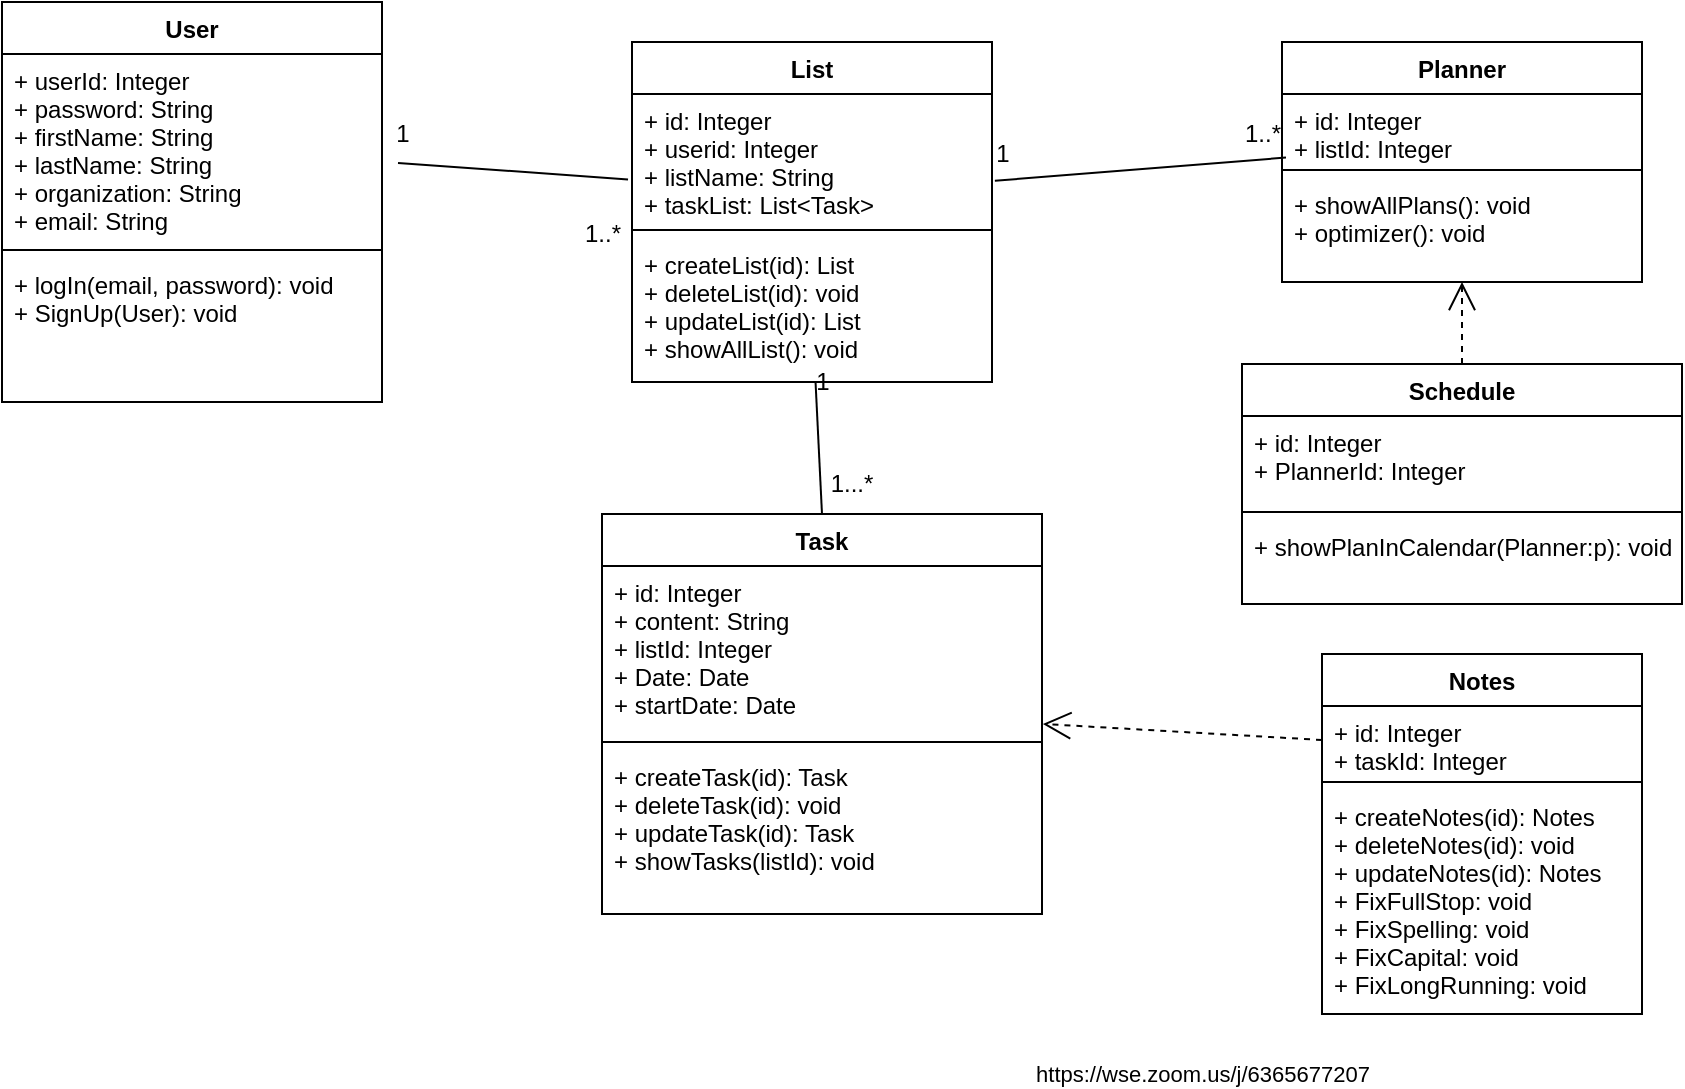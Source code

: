 <mxfile version="15.7.1" type="onedrive"><diagram id="UgKe9eE1gbJCxGa5Hhhg" name="Page-1"><mxGraphModel dx="1888" dy="2747" grid="1" gridSize="10" guides="1" tooltips="1" connect="1" arrows="1" fold="1" page="1" pageScale="1" pageWidth="850" pageHeight="1100" math="0" shadow="0"><root><mxCell id="0"/><mxCell id="1" parent="0"/><mxCell id="30rRAQiKWTvd2oFYCDDy-1" value="User" style="swimlane;fontStyle=1;align=center;verticalAlign=top;childLayout=stackLayout;horizontal=1;startSize=26;horizontalStack=0;resizeParent=1;resizeParentMax=0;resizeLast=0;collapsible=1;marginBottom=0;hachureGap=4;pointerEvents=0;" parent="1" vertex="1"><mxGeometry x="-130" y="-1246" width="190" height="200" as="geometry"/></mxCell><mxCell id="30rRAQiKWTvd2oFYCDDy-2" value="+ userId: Integer&#10;+ password: String&#10;+ firstName: String&#10;+ lastName: String&#10;+ organization: String&#10;+ email: String" style="text;strokeColor=none;fillColor=none;align=left;verticalAlign=top;spacingLeft=4;spacingRight=4;overflow=hidden;rotatable=0;points=[[0,0.5],[1,0.5]];portConstraint=eastwest;" parent="30rRAQiKWTvd2oFYCDDy-1" vertex="1"><mxGeometry y="26" width="190" height="94" as="geometry"/></mxCell><mxCell id="30rRAQiKWTvd2oFYCDDy-3" value="" style="line;strokeWidth=1;fillColor=none;align=left;verticalAlign=middle;spacingTop=-1;spacingLeft=3;spacingRight=3;rotatable=0;labelPosition=right;points=[];portConstraint=eastwest;" parent="30rRAQiKWTvd2oFYCDDy-1" vertex="1"><mxGeometry y="120" width="190" height="8" as="geometry"/></mxCell><mxCell id="30rRAQiKWTvd2oFYCDDy-4" value="+ logIn(email, password): void&#10;+ SignUp(User): void" style="text;strokeColor=none;fillColor=none;align=left;verticalAlign=top;spacingLeft=4;spacingRight=4;overflow=hidden;rotatable=0;points=[[0,0.5],[1,0.5]];portConstraint=eastwest;" parent="30rRAQiKWTvd2oFYCDDy-1" vertex="1"><mxGeometry y="128" width="190" height="72" as="geometry"/></mxCell><mxCell id="30rRAQiKWTvd2oFYCDDy-5" value="List" style="swimlane;fontStyle=1;align=center;verticalAlign=top;childLayout=stackLayout;horizontal=1;startSize=26;horizontalStack=0;resizeParent=1;resizeParentMax=0;resizeLast=0;collapsible=1;marginBottom=0;hachureGap=4;pointerEvents=0;" parent="1" vertex="1"><mxGeometry x="185" y="-1226" width="180" height="170" as="geometry"/></mxCell><mxCell id="30rRAQiKWTvd2oFYCDDy-6" value="+ id: Integer&#10;+ userid: Integer&#10;+ listName: String&#10;+ taskList: List&lt;Task&gt;" style="text;strokeColor=none;fillColor=none;align=left;verticalAlign=top;spacingLeft=4;spacingRight=4;overflow=hidden;rotatable=0;points=[[0,0.5],[1,0.5]];portConstraint=eastwest;" parent="30rRAQiKWTvd2oFYCDDy-5" vertex="1"><mxGeometry y="26" width="180" height="64" as="geometry"/></mxCell><mxCell id="30rRAQiKWTvd2oFYCDDy-7" value="" style="line;strokeWidth=1;fillColor=none;align=left;verticalAlign=middle;spacingTop=-1;spacingLeft=3;spacingRight=3;rotatable=0;labelPosition=right;points=[];portConstraint=eastwest;" parent="30rRAQiKWTvd2oFYCDDy-5" vertex="1"><mxGeometry y="90" width="180" height="8" as="geometry"/></mxCell><mxCell id="30rRAQiKWTvd2oFYCDDy-8" value="+ createList(id): List&#10;+ deleteList(id): void&#10;+ updateList(id): List&#10;+ showAllList(): void&#10;" style="text;strokeColor=none;fillColor=none;align=left;verticalAlign=top;spacingLeft=4;spacingRight=4;overflow=hidden;rotatable=0;points=[[0,0.5],[1,0.5]];portConstraint=eastwest;" parent="30rRAQiKWTvd2oFYCDDy-5" vertex="1"><mxGeometry y="98" width="180" height="72" as="geometry"/></mxCell><mxCell id="30rRAQiKWTvd2oFYCDDy-9" value="" style="endArrow=none;html=1;startSize=14;endSize=14;sourcePerimeterSpacing=8;targetPerimeterSpacing=8;entryX=-0.011;entryY=0.668;entryDx=0;entryDy=0;entryPerimeter=0;" parent="1" source="30rRAQiKWTvd2oFYCDDy-2" target="30rRAQiKWTvd2oFYCDDy-6" edge="1"><mxGeometry width="50" height="50" relative="1" as="geometry"><mxPoint x="120" y="-990" as="sourcePoint"/><mxPoint x="170" y="-1040" as="targetPoint"/></mxGeometry></mxCell><mxCell id="30rRAQiKWTvd2oFYCDDy-10" value="1" style="text;html=1;align=center;verticalAlign=middle;resizable=0;points=[];autosize=1;strokeColor=none;fillColor=none;" parent="1" vertex="1"><mxGeometry x="60" y="-1190" width="20" height="20" as="geometry"/></mxCell><mxCell id="30rRAQiKWTvd2oFYCDDy-11" value="1..*" style="text;html=1;align=center;verticalAlign=middle;resizable=0;points=[];autosize=1;strokeColor=none;fillColor=none;" parent="1" vertex="1"><mxGeometry x="155" y="-1140" width="30" height="20" as="geometry"/></mxCell><mxCell id="30rRAQiKWTvd2oFYCDDy-16" value="Task" style="swimlane;fontStyle=1;align=center;verticalAlign=top;childLayout=stackLayout;horizontal=1;startSize=26;horizontalStack=0;resizeParent=1;resizeParentMax=0;resizeLast=0;collapsible=1;marginBottom=0;hachureGap=4;pointerEvents=0;" parent="1" vertex="1"><mxGeometry x="170" y="-990" width="220" height="200" as="geometry"/></mxCell><mxCell id="30rRAQiKWTvd2oFYCDDy-17" value="+ id: Integer&#10;+ content: String&#10;+ listId: Integer&#10;+ Date: Date&#10;+ startDate: Date&#10;" style="text;strokeColor=none;fillColor=none;align=left;verticalAlign=top;spacingLeft=4;spacingRight=4;overflow=hidden;rotatable=0;points=[[0,0.5],[1,0.5]];portConstraint=eastwest;" parent="30rRAQiKWTvd2oFYCDDy-16" vertex="1"><mxGeometry y="26" width="220" height="84" as="geometry"/></mxCell><mxCell id="30rRAQiKWTvd2oFYCDDy-18" value="" style="line;strokeWidth=1;fillColor=none;align=left;verticalAlign=middle;spacingTop=-1;spacingLeft=3;spacingRight=3;rotatable=0;labelPosition=right;points=[];portConstraint=eastwest;" parent="30rRAQiKWTvd2oFYCDDy-16" vertex="1"><mxGeometry y="110" width="220" height="8" as="geometry"/></mxCell><mxCell id="30rRAQiKWTvd2oFYCDDy-19" value="+ createTask(id): Task&#10;+ deleteTask(id): void&#10;+ updateTask(id): Task&#10;+ showTasks(listId): void&#10;" style="text;strokeColor=none;fillColor=none;align=left;verticalAlign=top;spacingLeft=4;spacingRight=4;overflow=hidden;rotatable=0;points=[[0,0.5],[1,0.5]];portConstraint=eastwest;" parent="30rRAQiKWTvd2oFYCDDy-16" vertex="1"><mxGeometry y="118" width="220" height="82" as="geometry"/></mxCell><mxCell id="30rRAQiKWTvd2oFYCDDy-28" value="Schedule" style="swimlane;fontStyle=1;align=center;verticalAlign=top;childLayout=stackLayout;horizontal=1;startSize=26;horizontalStack=0;resizeParent=1;resizeParentMax=0;resizeLast=0;collapsible=1;marginBottom=0;hachureGap=4;pointerEvents=0;" parent="1" vertex="1"><mxGeometry x="490" y="-1065" width="220" height="120" as="geometry"/></mxCell><mxCell id="30rRAQiKWTvd2oFYCDDy-29" value="+ id: Integer&#10;+ PlannerId: Integer" style="text;strokeColor=none;fillColor=none;align=left;verticalAlign=top;spacingLeft=4;spacingRight=4;overflow=hidden;rotatable=0;points=[[0,0.5],[1,0.5]];portConstraint=eastwest;" parent="30rRAQiKWTvd2oFYCDDy-28" vertex="1"><mxGeometry y="26" width="220" height="44" as="geometry"/></mxCell><mxCell id="30rRAQiKWTvd2oFYCDDy-30" value="" style="line;strokeWidth=1;fillColor=none;align=left;verticalAlign=middle;spacingTop=-1;spacingLeft=3;spacingRight=3;rotatable=0;labelPosition=right;points=[];portConstraint=eastwest;" parent="30rRAQiKWTvd2oFYCDDy-28" vertex="1"><mxGeometry y="70" width="220" height="8" as="geometry"/></mxCell><mxCell id="30rRAQiKWTvd2oFYCDDy-31" value="+ showPlanInCalendar(Planner:p): void " style="text;strokeColor=none;fillColor=none;align=left;verticalAlign=top;spacingLeft=4;spacingRight=4;overflow=hidden;rotatable=0;points=[[0,0.5],[1,0.5]];portConstraint=eastwest;" parent="30rRAQiKWTvd2oFYCDDy-28" vertex="1"><mxGeometry y="78" width="220" height="42" as="geometry"/></mxCell><mxCell id="30rRAQiKWTvd2oFYCDDy-32" value="Notes" style="swimlane;fontStyle=1;align=center;verticalAlign=top;childLayout=stackLayout;horizontal=1;startSize=26;horizontalStack=0;resizeParent=1;resizeParentMax=0;resizeLast=0;collapsible=1;marginBottom=0;hachureGap=4;pointerEvents=0;" parent="1" vertex="1"><mxGeometry x="530" y="-920" width="160" height="180" as="geometry"/></mxCell><mxCell id="30rRAQiKWTvd2oFYCDDy-33" value="+ id: Integer&#10;+ taskId: Integer" style="text;strokeColor=none;fillColor=none;align=left;verticalAlign=top;spacingLeft=4;spacingRight=4;overflow=hidden;rotatable=0;points=[[0,0.5],[1,0.5]];portConstraint=eastwest;" parent="30rRAQiKWTvd2oFYCDDy-32" vertex="1"><mxGeometry y="26" width="160" height="34" as="geometry"/></mxCell><mxCell id="30rRAQiKWTvd2oFYCDDy-34" value="" style="line;strokeWidth=1;fillColor=none;align=left;verticalAlign=middle;spacingTop=-1;spacingLeft=3;spacingRight=3;rotatable=0;labelPosition=right;points=[];portConstraint=eastwest;" parent="30rRAQiKWTvd2oFYCDDy-32" vertex="1"><mxGeometry y="60" width="160" height="8" as="geometry"/></mxCell><mxCell id="30rRAQiKWTvd2oFYCDDy-35" value="+ createNotes(id): Notes&#10;+ deleteNotes(id): void&#10;+ updateNotes(id): Notes&#10;+ FixFullStop: void&#10;+ FixSpelling: void&#10;+ FixCapital: void&#10;+ FixLongRunning: void" style="text;strokeColor=none;fillColor=none;align=left;verticalAlign=top;spacingLeft=4;spacingRight=4;overflow=hidden;rotatable=0;points=[[0,0.5],[1,0.5]];portConstraint=eastwest;" parent="30rRAQiKWTvd2oFYCDDy-32" vertex="1"><mxGeometry y="68" width="160" height="112" as="geometry"/></mxCell><mxCell id="30rRAQiKWTvd2oFYCDDy-36" value="Planner" style="swimlane;fontStyle=1;align=center;verticalAlign=top;childLayout=stackLayout;horizontal=1;startSize=26;horizontalStack=0;resizeParent=1;resizeParentMax=0;resizeLast=0;collapsible=1;marginBottom=0;hachureGap=4;pointerEvents=0;" parent="1" vertex="1"><mxGeometry x="510" y="-1226" width="180" height="120" as="geometry"/></mxCell><mxCell id="30rRAQiKWTvd2oFYCDDy-37" value="+ id: Integer&#10;+ listId: Integer" style="text;strokeColor=none;fillColor=none;align=left;verticalAlign=top;spacingLeft=4;spacingRight=4;overflow=hidden;rotatable=0;points=[[0,0.5],[1,0.5]];portConstraint=eastwest;" parent="30rRAQiKWTvd2oFYCDDy-36" vertex="1"><mxGeometry y="26" width="180" height="34" as="geometry"/></mxCell><mxCell id="30rRAQiKWTvd2oFYCDDy-38" value="" style="line;strokeWidth=1;fillColor=none;align=left;verticalAlign=middle;spacingTop=-1;spacingLeft=3;spacingRight=3;rotatable=0;labelPosition=right;points=[];portConstraint=eastwest;" parent="30rRAQiKWTvd2oFYCDDy-36" vertex="1"><mxGeometry y="60" width="180" height="8" as="geometry"/></mxCell><mxCell id="30rRAQiKWTvd2oFYCDDy-39" value="+ showAllPlans(): void&#10;+ optimizer(): void" style="text;strokeColor=none;fillColor=none;align=left;verticalAlign=top;spacingLeft=4;spacingRight=4;overflow=hidden;rotatable=0;points=[[0,0.5],[1,0.5]];portConstraint=eastwest;" parent="30rRAQiKWTvd2oFYCDDy-36" vertex="1"><mxGeometry y="68" width="180" height="52" as="geometry"/></mxCell><mxCell id="kgrpsN7jtu3erg_4io90-1" value="" style="endArrow=none;html=1;rounded=0;exitX=0.5;exitY=0;exitDx=0;exitDy=0;" parent="1" source="30rRAQiKWTvd2oFYCDDy-16" target="30rRAQiKWTvd2oFYCDDy-8" edge="1"><mxGeometry width="50" height="50" relative="1" as="geometry"><mxPoint x="260" y="-990" as="sourcePoint"/><mxPoint x="310" y="-1040" as="targetPoint"/></mxGeometry></mxCell><mxCell id="kgrpsN7jtu3erg_4io90-2" value="1" style="text;html=1;align=center;verticalAlign=middle;resizable=0;points=[];autosize=1;strokeColor=none;fillColor=none;" parent="1" vertex="1"><mxGeometry x="270" y="-1066" width="20" height="20" as="geometry"/></mxCell><mxCell id="kgrpsN7jtu3erg_4io90-3" value="1...*" style="text;html=1;strokeColor=none;fillColor=none;align=center;verticalAlign=middle;whiteSpace=wrap;rounded=0;" parent="1" vertex="1"><mxGeometry x="280" y="-1020" width="30" height="30" as="geometry"/></mxCell><UserObject label="https://wse.zoom.us/j/6365677207" link="https://wse.zoom.us/j/6365677207" id="kgrpsN7jtu3erg_4io90-4"><mxCell style="endArrow=open;endSize=12;dashed=1;html=1;rounded=0;entryX=1.002;entryY=0.94;entryDx=0;entryDy=0;entryPerimeter=0;exitX=0;exitY=0.5;exitDx=0;exitDy=0;" parent="1" source="30rRAQiKWTvd2oFYCDDy-33" target="30rRAQiKWTvd2oFYCDDy-17" edge="1"><mxGeometry x="-0.28" y="170" width="160" relative="1" as="geometry"><mxPoint x="370" y="-930" as="sourcePoint"/><mxPoint x="530" y="-930" as="targetPoint"/><mxPoint as="offset"/></mxGeometry></mxCell></UserObject><mxCell id="kgrpsN7jtu3erg_4io90-7" value="" style="endArrow=open;endSize=12;dashed=1;html=1;rounded=0;exitX=0.5;exitY=0;exitDx=0;exitDy=0;" parent="1" source="30rRAQiKWTvd2oFYCDDy-28" target="30rRAQiKWTvd2oFYCDDy-39" edge="1"><mxGeometry x="-0.733" y="-132" width="160" relative="1" as="geometry"><mxPoint x="280" y="-1020" as="sourcePoint"/><mxPoint x="440" y="-1020" as="targetPoint"/><mxPoint as="offset"/></mxGeometry></mxCell><mxCell id="kgrpsN7jtu3erg_4io90-8" value="" style="endArrow=none;html=1;rounded=0;exitX=1.008;exitY=0.678;exitDx=0;exitDy=0;exitPerimeter=0;entryX=0.011;entryY=0.935;entryDx=0;entryDy=0;entryPerimeter=0;" parent="1" source="30rRAQiKWTvd2oFYCDDy-6" target="30rRAQiKWTvd2oFYCDDy-37" edge="1"><mxGeometry width="50" height="50" relative="1" as="geometry"><mxPoint x="330" y="-990" as="sourcePoint"/><mxPoint x="380" y="-1040" as="targetPoint"/></mxGeometry></mxCell><mxCell id="kgrpsN7jtu3erg_4io90-9" value="1" style="text;html=1;align=center;verticalAlign=middle;resizable=0;points=[];autosize=1;strokeColor=none;fillColor=none;" parent="1" vertex="1"><mxGeometry x="360" y="-1180" width="20" height="20" as="geometry"/></mxCell><mxCell id="kgrpsN7jtu3erg_4io90-10" value="1..*" style="text;html=1;align=center;verticalAlign=middle;resizable=0;points=[];autosize=1;strokeColor=none;fillColor=none;" parent="1" vertex="1"><mxGeometry x="485" y="-1190" width="30" height="20" as="geometry"/></mxCell></root></mxGraphModel></diagram></mxfile>